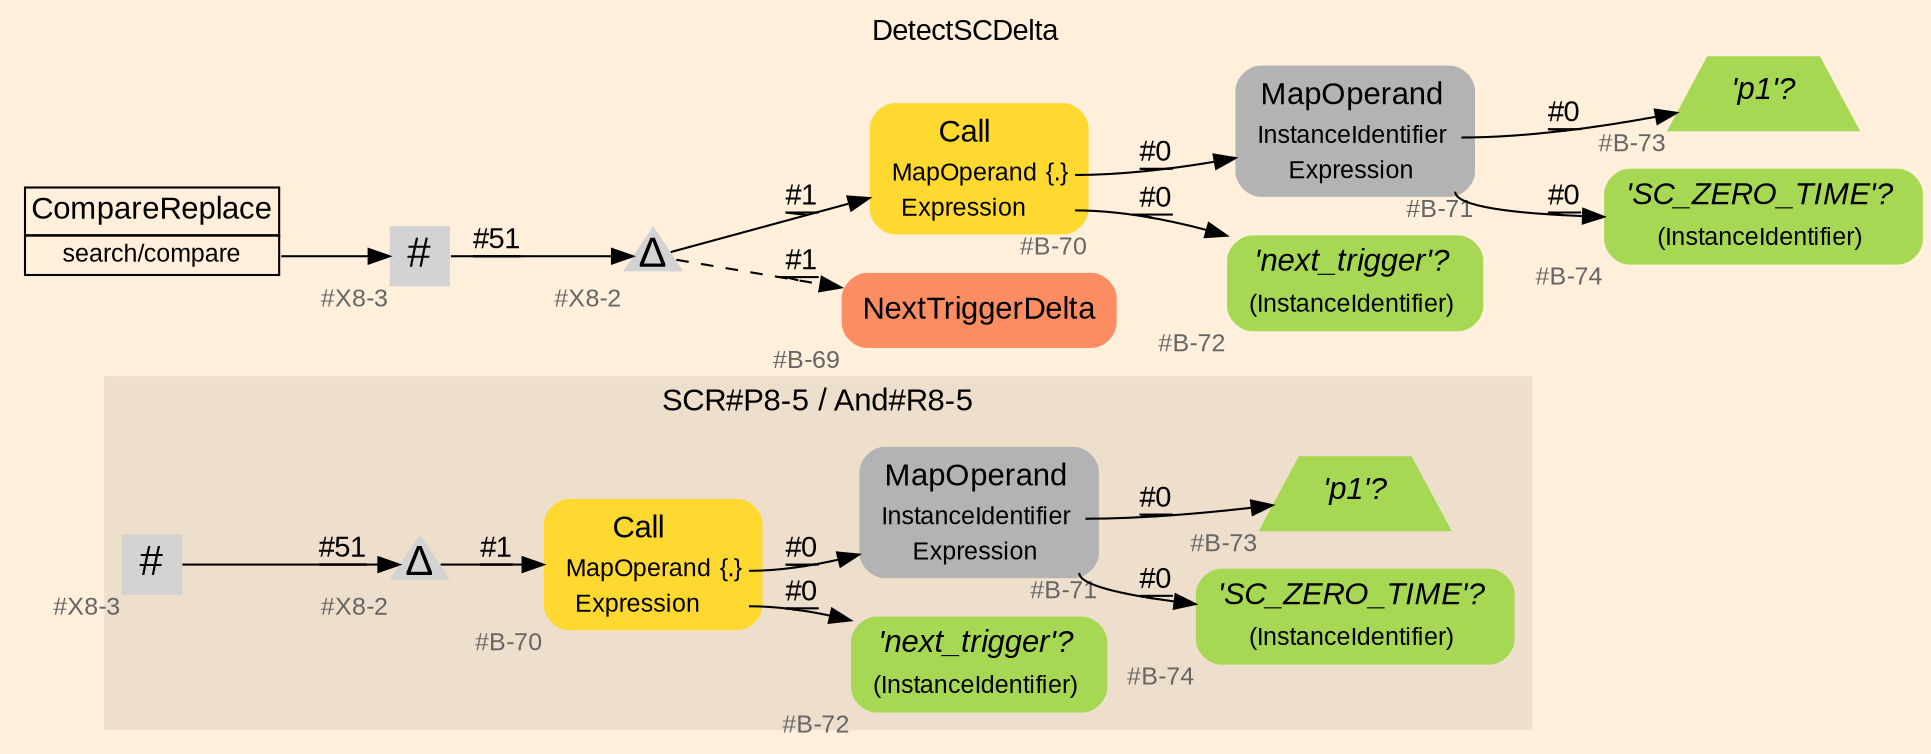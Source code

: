 digraph "DetectSCDelta" {
label = "DetectSCDelta"
labelloc = t
graph [
    rankdir = "LR"
    ranksep = 0.3
    bgcolor = antiquewhite1
    color = black
    fontcolor = black
    fontname = "Arial"
];
node [
    fontname = "Arial"
];
edge [
    fontname = "Arial"
];

// -------------------- figure And#R8-5 --------------------
// -------- region And#R8-5 ----------
subgraph "clusterAnd#R8-5" {
    label = "SCR#P8-5 / And#R8-5"
    style = "filled"
    color = antiquewhite2
    fontsize = "15"
    // -------- block And#R8-5/#B-72 ----------
    "And#R8-5/#B-72" [
        fillcolor = "/set28/5"
        xlabel = "#B-72"
        fontsize = "12"
        fontcolor = grey40
        shape = "plaintext"
        label = <<TABLE BORDER="0" CELLBORDER="0" CELLSPACING="0">
         <TR><TD><FONT COLOR="black" POINT-SIZE="15"><I>'next_trigger'?</I></FONT></TD></TR>
         <TR><TD><FONT COLOR="black" POINT-SIZE="12">(InstanceIdentifier)</FONT></TD><TD PORT="port0"></TD></TR>
        </TABLE>>
        style = "rounded,filled"
    ];
    
    // -------- block And#R8-5/#B-70 ----------
    "And#R8-5/#B-70" [
        fillcolor = "/set28/6"
        xlabel = "#B-70"
        fontsize = "12"
        fontcolor = grey40
        shape = "plaintext"
        label = <<TABLE BORDER="0" CELLBORDER="0" CELLSPACING="0">
         <TR><TD><FONT COLOR="black" POINT-SIZE="15">Call</FONT></TD></TR>
         <TR><TD><FONT COLOR="black" POINT-SIZE="12">MapOperand</FONT></TD><TD PORT="port0"><FONT COLOR="black" POINT-SIZE="12">{.}</FONT></TD></TR>
         <TR><TD><FONT COLOR="black" POINT-SIZE="12">Expression</FONT></TD><TD PORT="port1"></TD></TR>
        </TABLE>>
        style = "rounded,filled"
    ];
    
    // -------- block And#R8-5/#X8-2 ----------
    "And#R8-5/#X8-2" [
        xlabel = "#X8-2"
        fontsize = "12"
        fontcolor = grey40
        shape = "triangle"
        label = <<FONT COLOR="black" POINT-SIZE="20">Δ</FONT>>
        style = "filled"
        penwidth = 0.0
        fixedsize = true
        width = 0.4
        height = 0.4
    ];
    
    // -------- block And#R8-5/#B-71 ----------
    "And#R8-5/#B-71" [
        fillcolor = "/set28/8"
        xlabel = "#B-71"
        fontsize = "12"
        fontcolor = grey40
        shape = "plaintext"
        label = <<TABLE BORDER="0" CELLBORDER="0" CELLSPACING="0">
         <TR><TD><FONT COLOR="black" POINT-SIZE="15">MapOperand</FONT></TD></TR>
         <TR><TD><FONT COLOR="black" POINT-SIZE="12">InstanceIdentifier</FONT></TD><TD PORT="port0"></TD></TR>
         <TR><TD><FONT COLOR="black" POINT-SIZE="12">Expression</FONT></TD><TD PORT="port1"></TD></TR>
        </TABLE>>
        style = "rounded,filled"
    ];
    
    // -------- block And#R8-5/#B-73 ----------
    "And#R8-5/#B-73" [
        fillcolor = "/set28/5"
        xlabel = "#B-73"
        fontsize = "12"
        fontcolor = grey40
        shape = "trapezium"
        label = <<FONT COLOR="black" POINT-SIZE="15"><I>'p1'?</I></FONT>>
        style = "filled"
        penwidth = 0.0
    ];
    
    // -------- block And#R8-5/#B-74 ----------
    "And#R8-5/#B-74" [
        fillcolor = "/set28/5"
        xlabel = "#B-74"
        fontsize = "12"
        fontcolor = grey40
        shape = "plaintext"
        label = <<TABLE BORDER="0" CELLBORDER="0" CELLSPACING="0">
         <TR><TD><FONT COLOR="black" POINT-SIZE="15"><I>'SC_ZERO_TIME'?</I></FONT></TD></TR>
         <TR><TD><FONT COLOR="black" POINT-SIZE="12">(InstanceIdentifier)</FONT></TD><TD PORT="port0"></TD></TR>
        </TABLE>>
        style = "rounded,filled"
    ];
    
    // -------- block And#R8-5/#X8-3 ----------
    "And#R8-5/#X8-3" [
        xlabel = "#X8-3"
        fontsize = "12"
        fontcolor = grey40
        shape = "square"
        label = <<FONT COLOR="black" POINT-SIZE="20">#</FONT>>
        style = "filled"
        penwidth = 0.0
        fixedsize = true
        width = 0.4
        height = 0.4
    ];
    
}

"And#R8-5/#B-70":port0 -> "And#R8-5/#B-71" [
    label = "#0"
    decorate = true
    color = black
    fontcolor = black
];

"And#R8-5/#B-70":port1 -> "And#R8-5/#B-72" [
    label = "#0"
    decorate = true
    color = black
    fontcolor = black
];

"And#R8-5/#X8-2" -> "And#R8-5/#B-70" [
    label = "#1"
    decorate = true
    color = black
    fontcolor = black
];

"And#R8-5/#B-71":port0 -> "And#R8-5/#B-73" [
    label = "#0"
    decorate = true
    color = black
    fontcolor = black
];

"And#R8-5/#B-71":port1 -> "And#R8-5/#B-74" [
    label = "#0"
    decorate = true
    color = black
    fontcolor = black
];

"And#R8-5/#X8-3" -> "And#R8-5/#X8-2" [
    label = "#51"
    decorate = true
    color = black
    fontcolor = black
];


// -------------------- transformation figure --------------------
// -------- block CR#X8-4 ----------
"CR#X8-4" [
    fillcolor = antiquewhite1
    fontsize = "12"
    fontcolor = grey40
    shape = "plaintext"
    label = <<TABLE BORDER="0" CELLBORDER="1" CELLSPACING="0">
     <TR><TD><FONT COLOR="black" POINT-SIZE="15">CompareReplace</FONT></TD></TR>
     <TR><TD PORT="port0"><FONT COLOR="black" POINT-SIZE="12">search/compare</FONT></TD></TR>
    </TABLE>>
    style = "filled"
    color = black
];

// -------- block #X8-3 ----------
"#X8-3" [
    xlabel = "#X8-3"
    fontsize = "12"
    fontcolor = grey40
    shape = "square"
    label = <<FONT COLOR="black" POINT-SIZE="20">#</FONT>>
    style = "filled"
    penwidth = 0.0
    fixedsize = true
    width = 0.4
    height = 0.4
];

// -------- block #X8-2 ----------
"#X8-2" [
    xlabel = "#X8-2"
    fontsize = "12"
    fontcolor = grey40
    shape = "triangle"
    label = <<FONT COLOR="black" POINT-SIZE="20">Δ</FONT>>
    style = "filled"
    penwidth = 0.0
    fixedsize = true
    width = 0.4
    height = 0.4
];

// -------- block #B-70 ----------
"#B-70" [
    fillcolor = "/set28/6"
    xlabel = "#B-70"
    fontsize = "12"
    fontcolor = grey40
    shape = "plaintext"
    label = <<TABLE BORDER="0" CELLBORDER="0" CELLSPACING="0">
     <TR><TD><FONT COLOR="black" POINT-SIZE="15">Call</FONT></TD></TR>
     <TR><TD><FONT COLOR="black" POINT-SIZE="12">MapOperand</FONT></TD><TD PORT="port0"><FONT COLOR="black" POINT-SIZE="12">{.}</FONT></TD></TR>
     <TR><TD><FONT COLOR="black" POINT-SIZE="12">Expression</FONT></TD><TD PORT="port1"></TD></TR>
    </TABLE>>
    style = "rounded,filled"
];

// -------- block #B-71 ----------
"#B-71" [
    fillcolor = "/set28/8"
    xlabel = "#B-71"
    fontsize = "12"
    fontcolor = grey40
    shape = "plaintext"
    label = <<TABLE BORDER="0" CELLBORDER="0" CELLSPACING="0">
     <TR><TD><FONT COLOR="black" POINT-SIZE="15">MapOperand</FONT></TD></TR>
     <TR><TD><FONT COLOR="black" POINT-SIZE="12">InstanceIdentifier</FONT></TD><TD PORT="port0"></TD></TR>
     <TR><TD><FONT COLOR="black" POINT-SIZE="12">Expression</FONT></TD><TD PORT="port1"></TD></TR>
    </TABLE>>
    style = "rounded,filled"
];

// -------- block #B-73 ----------
"#B-73" [
    fillcolor = "/set28/5"
    xlabel = "#B-73"
    fontsize = "12"
    fontcolor = grey40
    shape = "trapezium"
    label = <<FONT COLOR="black" POINT-SIZE="15"><I>'p1'?</I></FONT>>
    style = "filled"
    penwidth = 0.0
];

// -------- block #B-74 ----------
"#B-74" [
    fillcolor = "/set28/5"
    xlabel = "#B-74"
    fontsize = "12"
    fontcolor = grey40
    shape = "plaintext"
    label = <<TABLE BORDER="0" CELLBORDER="0" CELLSPACING="0">
     <TR><TD><FONT COLOR="black" POINT-SIZE="15"><I>'SC_ZERO_TIME'?</I></FONT></TD></TR>
     <TR><TD><FONT COLOR="black" POINT-SIZE="12">(InstanceIdentifier)</FONT></TD><TD PORT="port0"></TD></TR>
    </TABLE>>
    style = "rounded,filled"
];

// -------- block #B-72 ----------
"#B-72" [
    fillcolor = "/set28/5"
    xlabel = "#B-72"
    fontsize = "12"
    fontcolor = grey40
    shape = "plaintext"
    label = <<TABLE BORDER="0" CELLBORDER="0" CELLSPACING="0">
     <TR><TD><FONT COLOR="black" POINT-SIZE="15"><I>'next_trigger'?</I></FONT></TD></TR>
     <TR><TD><FONT COLOR="black" POINT-SIZE="12">(InstanceIdentifier)</FONT></TD><TD PORT="port0"></TD></TR>
    </TABLE>>
    style = "rounded,filled"
];

// -------- block #B-69 ----------
"#B-69" [
    fillcolor = "/set28/2"
    xlabel = "#B-69"
    fontsize = "12"
    fontcolor = grey40
    shape = "plaintext"
    label = <<TABLE BORDER="0" CELLBORDER="0" CELLSPACING="0">
     <TR><TD><FONT COLOR="black" POINT-SIZE="15">NextTriggerDelta</FONT></TD></TR>
    </TABLE>>
    style = "rounded,filled"
];

"CR#X8-4":port0 -> "#X8-3" [
    label = ""
    decorate = true
    color = black
    fontcolor = black
];

"#X8-3" -> "#X8-2" [
    label = "#51"
    decorate = true
    color = black
    fontcolor = black
];

"#X8-2" -> "#B-70" [
    label = "#1"
    decorate = true
    color = black
    fontcolor = black
];

"#X8-2" -> "#B-69" [
    style="dashed"
    label = "#1"
    decorate = true
    color = black
    fontcolor = black
];

"#B-70":port0 -> "#B-71" [
    label = "#0"
    decorate = true
    color = black
    fontcolor = black
];

"#B-70":port1 -> "#B-72" [
    label = "#0"
    decorate = true
    color = black
    fontcolor = black
];

"#B-71":port0 -> "#B-73" [
    label = "#0"
    decorate = true
    color = black
    fontcolor = black
];

"#B-71":port1 -> "#B-74" [
    label = "#0"
    decorate = true
    color = black
    fontcolor = black
];


}
